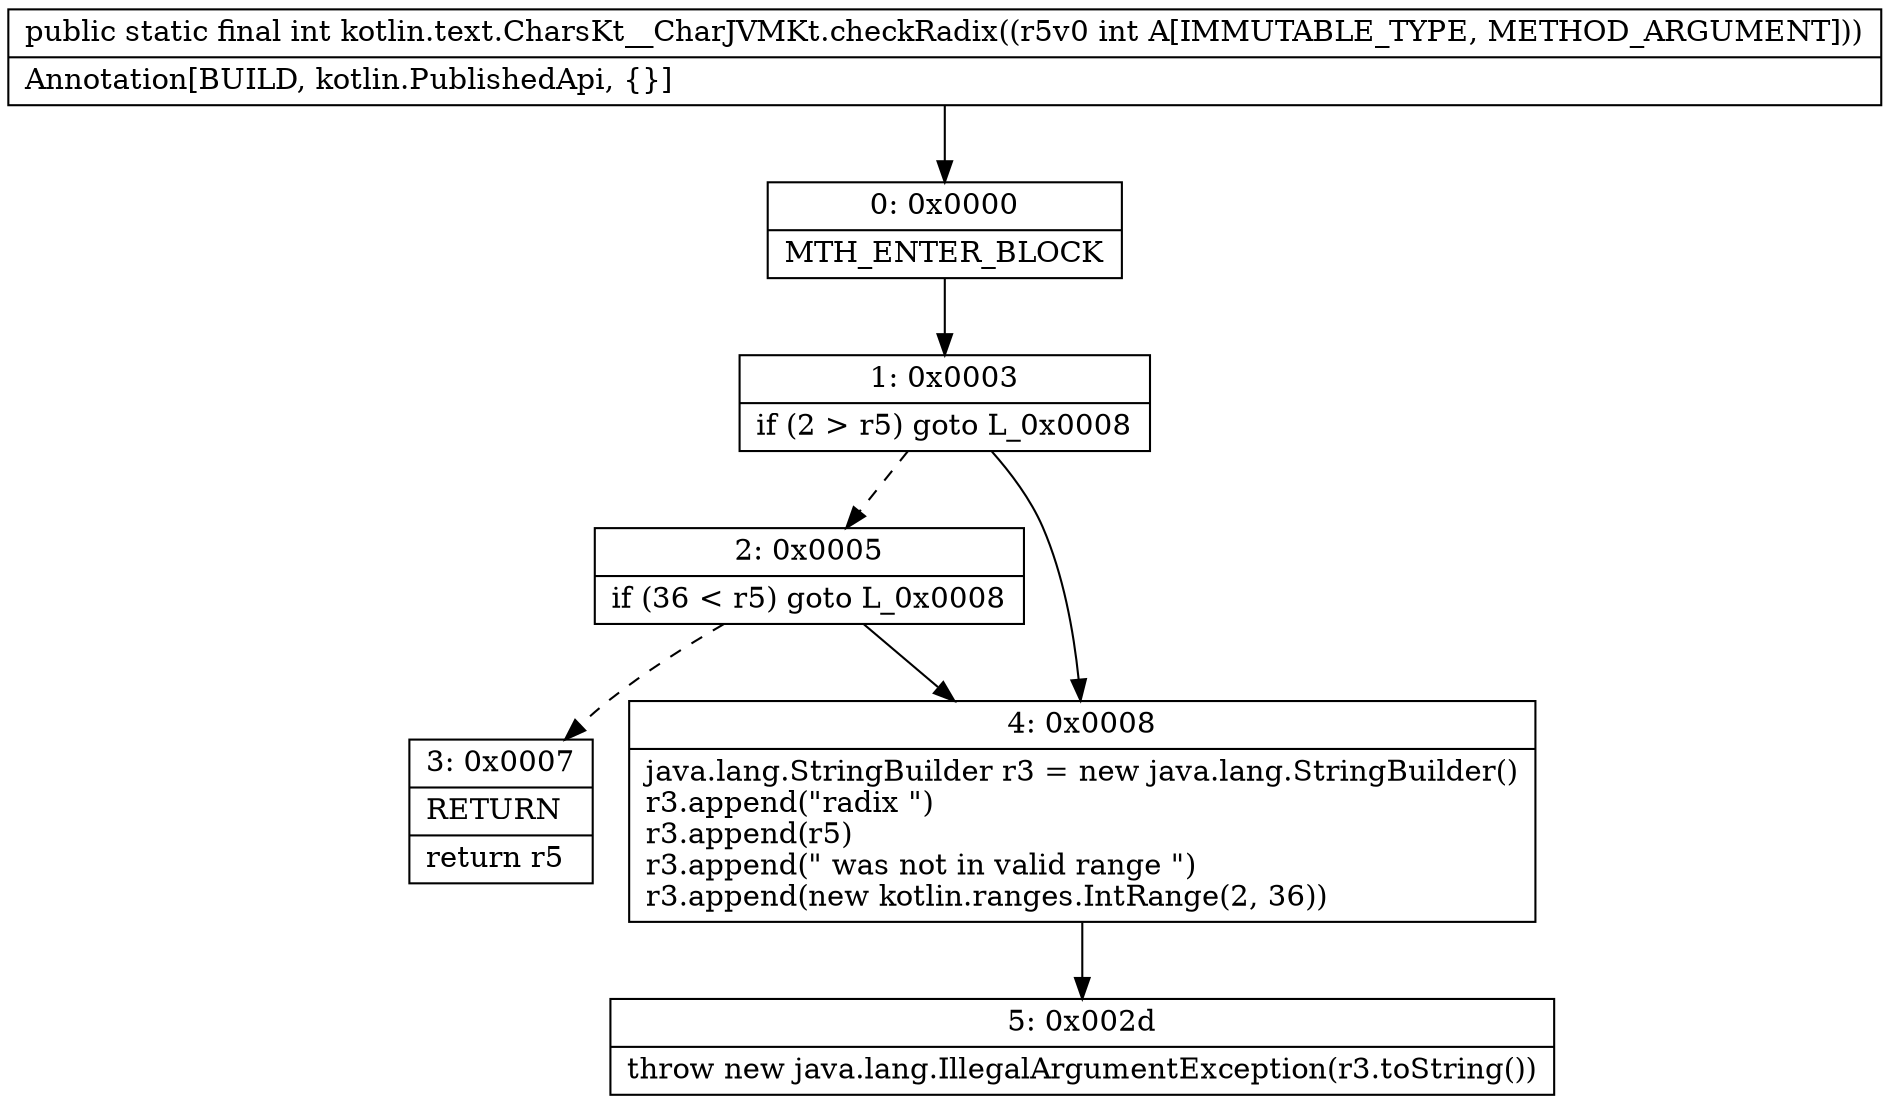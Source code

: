 digraph "CFG forkotlin.text.CharsKt__CharJVMKt.checkRadix(I)I" {
Node_0 [shape=record,label="{0\:\ 0x0000|MTH_ENTER_BLOCK\l}"];
Node_1 [shape=record,label="{1\:\ 0x0003|if (2 \> r5) goto L_0x0008\l}"];
Node_2 [shape=record,label="{2\:\ 0x0005|if (36 \< r5) goto L_0x0008\l}"];
Node_3 [shape=record,label="{3\:\ 0x0007|RETURN\l|return r5\l}"];
Node_4 [shape=record,label="{4\:\ 0x0008|java.lang.StringBuilder r3 = new java.lang.StringBuilder()\lr3.append(\"radix \")\lr3.append(r5)\lr3.append(\" was not in valid range \")\lr3.append(new kotlin.ranges.IntRange(2, 36))\l}"];
Node_5 [shape=record,label="{5\:\ 0x002d|throw new java.lang.IllegalArgumentException(r3.toString())\l}"];
MethodNode[shape=record,label="{public static final int kotlin.text.CharsKt__CharJVMKt.checkRadix((r5v0 int A[IMMUTABLE_TYPE, METHOD_ARGUMENT]))  | Annotation[BUILD, kotlin.PublishedApi, \{\}]\l}"];
MethodNode -> Node_0;
Node_0 -> Node_1;
Node_1 -> Node_2[style=dashed];
Node_1 -> Node_4;
Node_2 -> Node_3[style=dashed];
Node_2 -> Node_4;
Node_4 -> Node_5;
}

